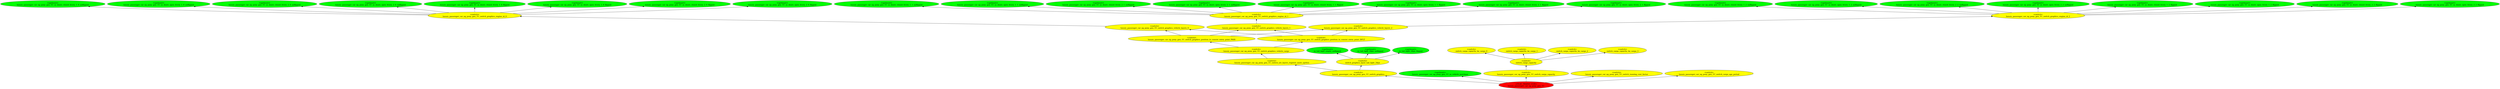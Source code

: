 digraph {
rankdir="BT"
ss_tail_light_24px_unflipped [fillcolor=green style="filled" label="<spriteset>\nss_tail_light_24px_unflipped"]
ss_tail_light_24px_flipped [fillcolor=green style="filled" label="<spriteset>\nss_tail_light_24px_flipped"]
ss_tail_light_empty_unflipped [fillcolor=green style="filled" label="<spriteset>\nss_tail_light_empty_unflipped"]
switch_graphics_layer_tail_light_24px [fillcolor=yellow style="filled" label="<switch>\nswitch_graphics_layer_tail_light_24px"]
switch_cargo_capacity_by_cargo_0 [fillcolor=yellow style="filled" label="<switch>\nswitch_cargo_capacity_by_cargo_0"]
switch_cargo_capacity_by_cargo_1 [fillcolor=yellow style="filled" label="<switch>\nswitch_cargo_capacity_by_cargo_1"]
switch_cargo_capacity_by_cargo_2 [fillcolor=yellow style="filled" label="<switch>\nswitch_cargo_capacity_by_cargo_2"]
switch_cargo_capacity_by_cargo_3 [fillcolor=yellow style="filled" label="<switch>\nswitch_cargo_capacity_by_cargo_3"]
switch_cargo_capacity [fillcolor=yellow style="filled" label="<switch>\nswitch_cargo_capacity"]
luxury_passenger_car_ng_pony_gen_1U_ss_doors_closed_livery_1_0_unflipped [fillcolor=green style="filled" label="<spriteset>\nluxury_passenger_car_ng_pony_gen_1U_ss_doors_closed_livery_1_0_unflipped"]
luxury_passenger_car_ng_pony_gen_1U_ss_doors_open_livery_1_0_unflipped [fillcolor=green style="filled" label="<spriteset>\nluxury_passenger_car_ng_pony_gen_1U_ss_doors_open_livery_1_0_unflipped"]
luxury_passenger_car_ng_pony_gen_1U_ss_doors_closed_livery_2_0_unflipped [fillcolor=green style="filled" label="<spriteset>\nluxury_passenger_car_ng_pony_gen_1U_ss_doors_closed_livery_2_0_unflipped"]
luxury_passenger_car_ng_pony_gen_1U_ss_doors_open_livery_2_0_unflipped [fillcolor=green style="filled" label="<spriteset>\nluxury_passenger_car_ng_pony_gen_1U_ss_doors_open_livery_2_0_unflipped"]
luxury_passenger_car_ng_pony_gen_1U_ss_doors_closed_livery_1_0_flipped [fillcolor=green style="filled" label="<spriteset>\nluxury_passenger_car_ng_pony_gen_1U_ss_doors_closed_livery_1_0_flipped"]
luxury_passenger_car_ng_pony_gen_1U_ss_doors_open_livery_1_0_flipped [fillcolor=green style="filled" label="<spriteset>\nluxury_passenger_car_ng_pony_gen_1U_ss_doors_open_livery_1_0_flipped"]
luxury_passenger_car_ng_pony_gen_1U_ss_doors_closed_livery_2_0_flipped [fillcolor=green style="filled" label="<spriteset>\nluxury_passenger_car_ng_pony_gen_1U_ss_doors_closed_livery_2_0_flipped"]
luxury_passenger_car_ng_pony_gen_1U_ss_doors_open_livery_2_0_flipped [fillcolor=green style="filled" label="<spriteset>\nluxury_passenger_car_ng_pony_gen_1U_ss_doors_open_livery_2_0_flipped"]
luxury_passenger_car_ng_pony_gen_1U_switch_graphics_engine_id_0 [fillcolor=yellow style="filled" label="<switch>\nluxury_passenger_car_ng_pony_gen_1U_switch_graphics_engine_id_0"]
luxury_passenger_car_ng_pony_gen_1U_switch_graphics_vehicle_layers_0 [fillcolor=yellow style="filled" label="<switch>\nluxury_passenger_car_ng_pony_gen_1U_switch_graphics_vehicle_layers_0"]
luxury_passenger_car_ng_pony_gen_1U_ss_doors_closed_livery_1_1_unflipped [fillcolor=green style="filled" label="<spriteset>\nluxury_passenger_car_ng_pony_gen_1U_ss_doors_closed_livery_1_1_unflipped"]
luxury_passenger_car_ng_pony_gen_1U_ss_doors_open_livery_1_1_unflipped [fillcolor=green style="filled" label="<spriteset>\nluxury_passenger_car_ng_pony_gen_1U_ss_doors_open_livery_1_1_unflipped"]
luxury_passenger_car_ng_pony_gen_1U_ss_doors_closed_livery_2_1_unflipped [fillcolor=green style="filled" label="<spriteset>\nluxury_passenger_car_ng_pony_gen_1U_ss_doors_closed_livery_2_1_unflipped"]
luxury_passenger_car_ng_pony_gen_1U_ss_doors_open_livery_2_1_unflipped [fillcolor=green style="filled" label="<spriteset>\nluxury_passenger_car_ng_pony_gen_1U_ss_doors_open_livery_2_1_unflipped"]
luxury_passenger_car_ng_pony_gen_1U_ss_doors_closed_livery_1_1_flipped [fillcolor=green style="filled" label="<spriteset>\nluxury_passenger_car_ng_pony_gen_1U_ss_doors_closed_livery_1_1_flipped"]
luxury_passenger_car_ng_pony_gen_1U_ss_doors_open_livery_1_1_flipped [fillcolor=green style="filled" label="<spriteset>\nluxury_passenger_car_ng_pony_gen_1U_ss_doors_open_livery_1_1_flipped"]
luxury_passenger_car_ng_pony_gen_1U_ss_doors_closed_livery_2_1_flipped [fillcolor=green style="filled" label="<spriteset>\nluxury_passenger_car_ng_pony_gen_1U_ss_doors_closed_livery_2_1_flipped"]
luxury_passenger_car_ng_pony_gen_1U_ss_doors_open_livery_2_1_flipped [fillcolor=green style="filled" label="<spriteset>\nluxury_passenger_car_ng_pony_gen_1U_ss_doors_open_livery_2_1_flipped"]
luxury_passenger_car_ng_pony_gen_1U_switch_graphics_engine_id_1 [fillcolor=yellow style="filled" label="<switch>\nluxury_passenger_car_ng_pony_gen_1U_switch_graphics_engine_id_1"]
luxury_passenger_car_ng_pony_gen_1U_switch_graphics_vehicle_layers_1 [fillcolor=yellow style="filled" label="<switch>\nluxury_passenger_car_ng_pony_gen_1U_switch_graphics_vehicle_layers_1"]
luxury_passenger_car_ng_pony_gen_1U_ss_doors_closed_livery_1_2_unflipped [fillcolor=green style="filled" label="<spriteset>\nluxury_passenger_car_ng_pony_gen_1U_ss_doors_closed_livery_1_2_unflipped"]
luxury_passenger_car_ng_pony_gen_1U_ss_doors_open_livery_1_2_unflipped [fillcolor=green style="filled" label="<spriteset>\nluxury_passenger_car_ng_pony_gen_1U_ss_doors_open_livery_1_2_unflipped"]
luxury_passenger_car_ng_pony_gen_1U_ss_doors_closed_livery_2_2_unflipped [fillcolor=green style="filled" label="<spriteset>\nluxury_passenger_car_ng_pony_gen_1U_ss_doors_closed_livery_2_2_unflipped"]
luxury_passenger_car_ng_pony_gen_1U_ss_doors_open_livery_2_2_unflipped [fillcolor=green style="filled" label="<spriteset>\nluxury_passenger_car_ng_pony_gen_1U_ss_doors_open_livery_2_2_unflipped"]
luxury_passenger_car_ng_pony_gen_1U_ss_doors_closed_livery_1_2_flipped [fillcolor=green style="filled" label="<spriteset>\nluxury_passenger_car_ng_pony_gen_1U_ss_doors_closed_livery_1_2_flipped"]
luxury_passenger_car_ng_pony_gen_1U_ss_doors_open_livery_1_2_flipped [fillcolor=green style="filled" label="<spriteset>\nluxury_passenger_car_ng_pony_gen_1U_ss_doors_open_livery_1_2_flipped"]
luxury_passenger_car_ng_pony_gen_1U_ss_doors_closed_livery_2_2_flipped [fillcolor=green style="filled" label="<spriteset>\nluxury_passenger_car_ng_pony_gen_1U_ss_doors_closed_livery_2_2_flipped"]
luxury_passenger_car_ng_pony_gen_1U_ss_doors_open_livery_2_2_flipped [fillcolor=green style="filled" label="<spriteset>\nluxury_passenger_car_ng_pony_gen_1U_ss_doors_open_livery_2_2_flipped"]
luxury_passenger_car_ng_pony_gen_1U_switch_graphics_engine_id_2 [fillcolor=yellow style="filled" label="<switch>\nluxury_passenger_car_ng_pony_gen_1U_switch_graphics_engine_id_2"]
luxury_passenger_car_ng_pony_gen_1U_switch_graphics_vehicle_layers_2 [fillcolor=yellow style="filled" label="<switch>\nluxury_passenger_car_ng_pony_gen_1U_switch_graphics_vehicle_layers_2"]
luxury_passenger_car_ng_pony_gen_1U_switch_graphics_position_in_consist_entry_point_PASS [fillcolor=yellow style="filled" label="<switch>\nluxury_passenger_car_ng_pony_gen_1U_switch_graphics_position_in_consist_entry_point_PASS"]
luxury_passenger_car_ng_pony_gen_1U_switch_graphics_position_in_consist_entry_point_DFLT [fillcolor=yellow style="filled" label="<switch>\nluxury_passenger_car_ng_pony_gen_1U_switch_graphics_position_in_consist_entry_point_DFLT"]
luxury_passenger_car_ng_pony_gen_1U_switch_graphics_vehicle_cargo [fillcolor=yellow style="filled" label="<switch>\nluxury_passenger_car_ng_pony_gen_1U_switch_graphics_vehicle_cargo"]
luxury_passenger_car_ng_pony_gen_1U_ss_vehicle_purchase [fillcolor=green style="filled" label="<spriteset>\nluxury_passenger_car_ng_pony_gen_1U_ss_vehicle_purchase"]
luxury_passenger_car_ng_pony_gen_1U_switch_set_layers_register_more_sprites [fillcolor=yellow style="filled" label="<switch>\nluxury_passenger_car_ng_pony_gen_1U_switch_set_layers_register_more_sprites"]
luxury_passenger_car_ng_pony_gen_1U_switch_graphics [fillcolor=yellow style="filled" label="<switch>\nluxury_passenger_car_ng_pony_gen_1U_switch_graphics"]
luxury_passenger_car_ng_pony_gen_1U_switch_cargo_capacity [fillcolor=yellow style="filled" label="<switch>\nluxury_passenger_car_ng_pony_gen_1U_switch_cargo_capacity"]
luxury_passenger_car_ng_pony_gen_1U_switch_running_cost_factor [fillcolor=yellow style="filled" label="<switch>\nluxury_passenger_car_ng_pony_gen_1U_switch_running_cost_factor"]
luxury_passenger_car_ng_pony_gen_1U_switch_cargo_age_period [fillcolor=yellow style="filled" label="<switch>\nluxury_passenger_car_ng_pony_gen_1U_switch_cargo_age_period"]
luxury_passenger_car_ng_pony_gen_1U [fillcolor=red style="filled" label="<FEAT_TRAINS 1530>\nluxury_passenger_car_ng_pony_gen_1U"]
luxury_passenger_car_ng_pony_gen_1U_switch_graphics_position_in_consist_entry_point_PASS->luxury_passenger_car_ng_pony_gen_1U_switch_graphics_vehicle_layers_2
luxury_passenger_car_ng_pony_gen_1U_switch_graphics_vehicle_cargo->luxury_passenger_car_ng_pony_gen_1U_switch_graphics_position_in_consist_entry_point_DFLT
luxury_passenger_car_ng_pony_gen_1U_switch_graphics_engine_id_1->luxury_passenger_car_ng_pony_gen_1U_ss_doors_open_livery_1_1_flipped
switch_graphics_layer_tail_light_24px->ss_tail_light_empty_unflipped
luxury_passenger_car_ng_pony_gen_1U_switch_graphics_engine_id_0->luxury_passenger_car_ng_pony_gen_1U_ss_doors_open_livery_1_0_flipped
luxury_passenger_car_ng_pony_gen_1U_switch_graphics_engine_id_0->luxury_passenger_car_ng_pony_gen_1U_ss_doors_open_livery_1_0_unflipped
luxury_passenger_car_ng_pony_gen_1U_switch_graphics_vehicle_layers_1->luxury_passenger_car_ng_pony_gen_1U_switch_graphics_engine_id_1
luxury_passenger_car_ng_pony_gen_1U_switch_cargo_capacity->switch_cargo_capacity
luxury_passenger_car_ng_pony_gen_1U_switch_graphics->switch_graphics_layer_tail_light_24px
luxury_passenger_car_ng_pony_gen_1U_switch_graphics_engine_id_0->luxury_passenger_car_ng_pony_gen_1U_ss_doors_open_livery_2_0_flipped
luxury_passenger_car_ng_pony_gen_1U->luxury_passenger_car_ng_pony_gen_1U_switch_cargo_capacity
luxury_passenger_car_ng_pony_gen_1U->luxury_passenger_car_ng_pony_gen_1U_switch_graphics
luxury_passenger_car_ng_pony_gen_1U_switch_graphics_position_in_consist_entry_point_DFLT->luxury_passenger_car_ng_pony_gen_1U_switch_graphics_vehicle_layers_0
luxury_passenger_car_ng_pony_gen_1U_switch_graphics_engine_id_2->luxury_passenger_car_ng_pony_gen_1U_ss_doors_closed_livery_2_2_flipped
luxury_passenger_car_ng_pony_gen_1U_switch_graphics_vehicle_layers_2->luxury_passenger_car_ng_pony_gen_1U_switch_graphics_engine_id_2
luxury_passenger_car_ng_pony_gen_1U_switch_graphics_engine_id_1->luxury_passenger_car_ng_pony_gen_1U_ss_doors_open_livery_2_1_unflipped
luxury_passenger_car_ng_pony_gen_1U_switch_graphics_engine_id_2->luxury_passenger_car_ng_pony_gen_1U_ss_doors_closed_livery_1_2_unflipped
luxury_passenger_car_ng_pony_gen_1U_switch_graphics_engine_id_2->luxury_passenger_car_ng_pony_gen_1U_ss_doors_closed_livery_2_2_unflipped
switch_cargo_capacity->switch_cargo_capacity_by_cargo_1
luxury_passenger_car_ng_pony_gen_1U_switch_graphics_engine_id_0->luxury_passenger_car_ng_pony_gen_1U_ss_doors_closed_livery_2_0_unflipped
luxury_passenger_car_ng_pony_gen_1U_switch_set_layers_register_more_sprites->luxury_passenger_car_ng_pony_gen_1U_switch_graphics_vehicle_cargo
luxury_passenger_car_ng_pony_gen_1U_switch_graphics_engine_id_0->luxury_passenger_car_ng_pony_gen_1U_ss_doors_closed_livery_1_0_flipped
luxury_passenger_car_ng_pony_gen_1U_switch_graphics_vehicle_layers_0->luxury_passenger_car_ng_pony_gen_1U_switch_graphics_engine_id_0
luxury_passenger_car_ng_pony_gen_1U_switch_graphics_engine_id_2->luxury_passenger_car_ng_pony_gen_1U_ss_doors_open_livery_2_2_flipped
switch_graphics_layer_tail_light_24px->ss_tail_light_24px_unflipped
luxury_passenger_car_ng_pony_gen_1U_switch_graphics_engine_id_2->luxury_passenger_car_ng_pony_gen_1U_ss_doors_open_livery_2_2_unflipped
luxury_passenger_car_ng_pony_gen_1U_switch_graphics_engine_id_1->luxury_passenger_car_ng_pony_gen_1U_ss_doors_closed_livery_1_1_flipped
luxury_passenger_car_ng_pony_gen_1U_switch_graphics_engine_id_0->luxury_passenger_car_ng_pony_gen_1U_ss_doors_closed_livery_2_0_flipped
luxury_passenger_car_ng_pony_gen_1U_switch_graphics_engine_id_1->luxury_passenger_car_ng_pony_gen_1U_ss_doors_closed_livery_1_1_unflipped
switch_graphics_layer_tail_light_24px->ss_tail_light_24px_flipped
luxury_passenger_car_ng_pony_gen_1U->luxury_passenger_car_ng_pony_gen_1U_switch_running_cost_factor
switch_cargo_capacity->switch_cargo_capacity_by_cargo_3
luxury_passenger_car_ng_pony_gen_1U_switch_graphics_position_in_consist_entry_point_PASS->luxury_passenger_car_ng_pony_gen_1U_switch_graphics_vehicle_layers_0
switch_cargo_capacity->switch_cargo_capacity_by_cargo_0
luxury_passenger_car_ng_pony_gen_1U_switch_graphics_engine_id_2->luxury_passenger_car_ng_pony_gen_1U_ss_doors_open_livery_1_2_flipped
luxury_passenger_car_ng_pony_gen_1U_switch_graphics->luxury_passenger_car_ng_pony_gen_1U_switch_set_layers_register_more_sprites
luxury_passenger_car_ng_pony_gen_1U_switch_graphics_position_in_consist_entry_point_PASS->luxury_passenger_car_ng_pony_gen_1U_switch_graphics_vehicle_layers_1
luxury_passenger_car_ng_pony_gen_1U_switch_graphics_vehicle_cargo->luxury_passenger_car_ng_pony_gen_1U_switch_graphics_position_in_consist_entry_point_PASS
luxury_passenger_car_ng_pony_gen_1U->luxury_passenger_car_ng_pony_gen_1U_switch_cargo_age_period
luxury_passenger_car_ng_pony_gen_1U_switch_graphics_engine_id_1->luxury_passenger_car_ng_pony_gen_1U_ss_doors_closed_livery_2_1_unflipped
luxury_passenger_car_ng_pony_gen_1U_switch_graphics_engine_id_2->luxury_passenger_car_ng_pony_gen_1U_ss_doors_open_livery_1_2_unflipped
luxury_passenger_car_ng_pony_gen_1U->luxury_passenger_car_ng_pony_gen_1U_ss_vehicle_purchase
luxury_passenger_car_ng_pony_gen_1U_switch_graphics_engine_id_1->luxury_passenger_car_ng_pony_gen_1U_ss_doors_open_livery_1_1_unflipped
luxury_passenger_car_ng_pony_gen_1U_switch_graphics_engine_id_1->luxury_passenger_car_ng_pony_gen_1U_ss_doors_open_livery_2_1_flipped
luxury_passenger_car_ng_pony_gen_1U_switch_graphics_engine_id_0->luxury_passenger_car_ng_pony_gen_1U_ss_doors_closed_livery_1_0_unflipped
luxury_passenger_car_ng_pony_gen_1U_switch_graphics_engine_id_1->luxury_passenger_car_ng_pony_gen_1U_ss_doors_closed_livery_2_1_flipped
luxury_passenger_car_ng_pony_gen_1U_switch_graphics_engine_id_2->luxury_passenger_car_ng_pony_gen_1U_ss_doors_closed_livery_1_2_flipped
switch_cargo_capacity->switch_cargo_capacity_by_cargo_2
luxury_passenger_car_ng_pony_gen_1U_switch_graphics_engine_id_0->luxury_passenger_car_ng_pony_gen_1U_ss_doors_open_livery_2_0_unflipped
luxury_passenger_car_ng_pony_gen_1U_switch_graphics_position_in_consist_entry_point_DFLT->luxury_passenger_car_ng_pony_gen_1U_switch_graphics_vehicle_layers_1
luxury_passenger_car_ng_pony_gen_1U_switch_graphics_position_in_consist_entry_point_DFLT->luxury_passenger_car_ng_pony_gen_1U_switch_graphics_vehicle_layers_2
}

